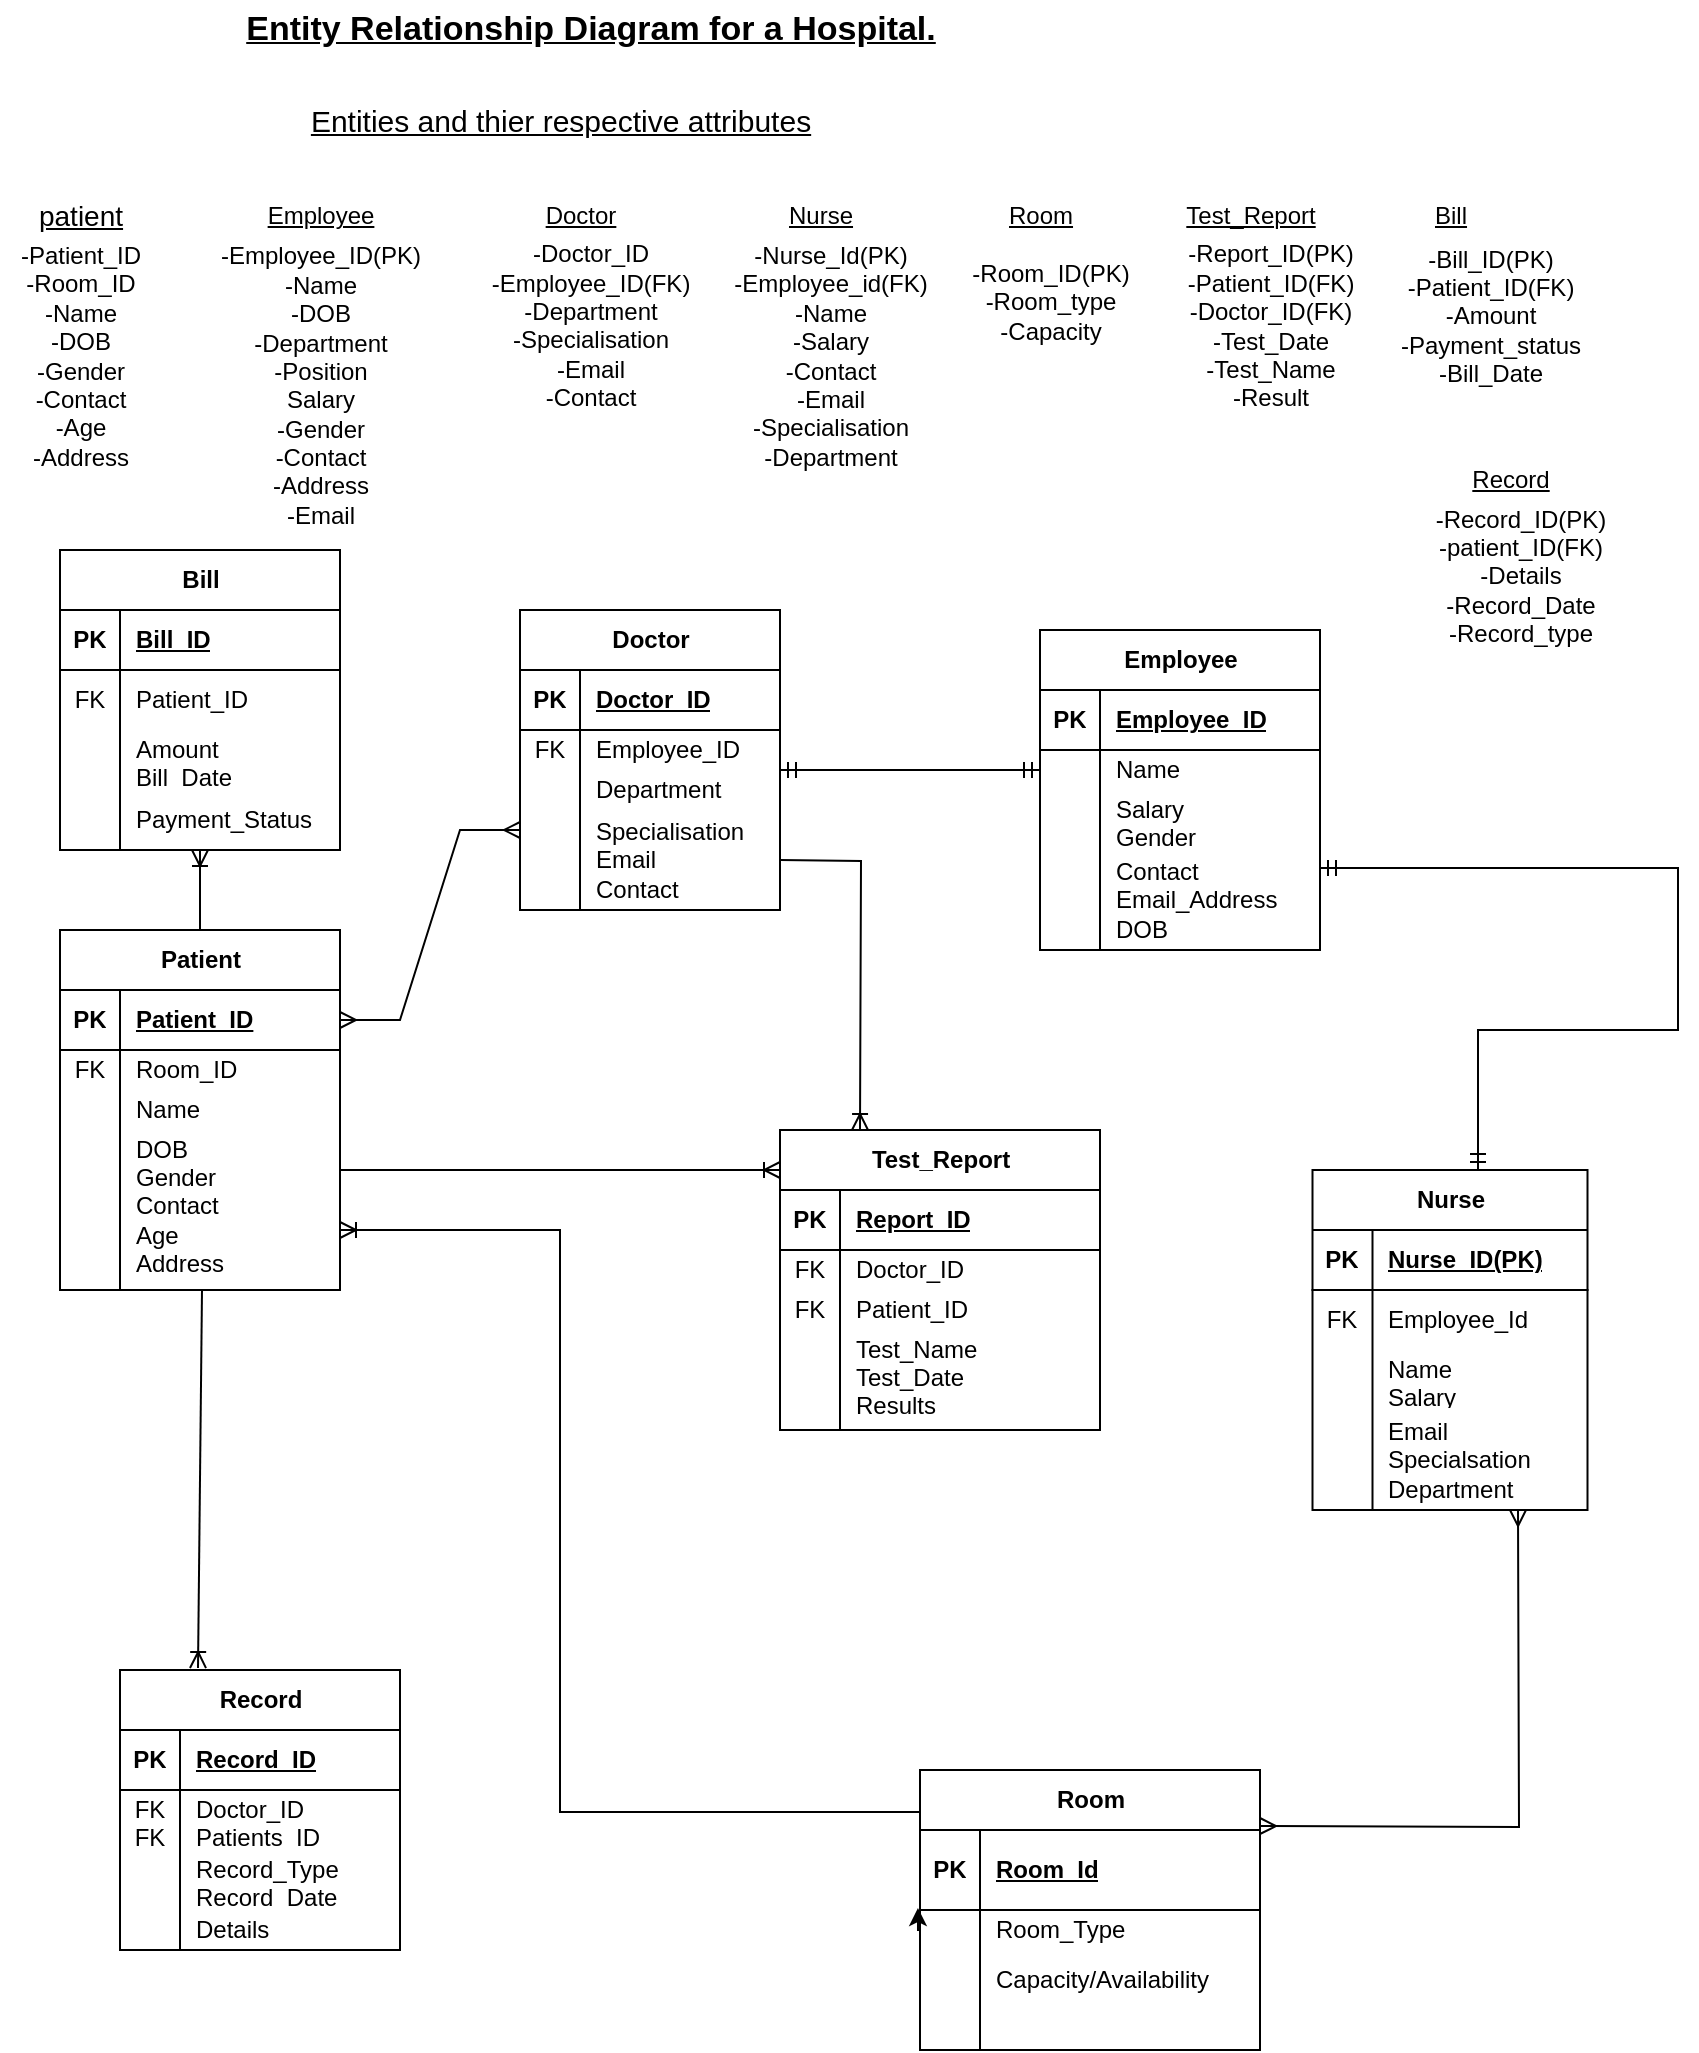 <mxfile version="26.0.16">
  <diagram id="R2lEEEUBdFMjLlhIrx00" name="Page-1">
    <mxGraphModel dx="864" dy="516" grid="1" gridSize="10" guides="1" tooltips="1" connect="1" arrows="1" fold="1" page="1" pageScale="1" pageWidth="850" pageHeight="1100" math="0" shadow="0" extFonts="Permanent Marker^https://fonts.googleapis.com/css?family=Permanent+Marker">
      <root>
        <mxCell id="0" />
        <mxCell id="1" parent="0" />
        <mxCell id="vwfZbitZAbtnw_MNLhGM-2" value="Entity Relationship Diagram for a Hospital.&lt;div&gt;&lt;br&gt;&lt;/div&gt;" style="text;html=1;align=center;verticalAlign=middle;resizable=0;points=[];autosize=1;strokeColor=none;fillColor=none;fontStyle=5;fontSize=17;" parent="1" vertex="1">
          <mxGeometry x="125" y="15" width="340" height="50" as="geometry" />
        </mxCell>
        <mxCell id="vwfZbitZAbtnw_MNLhGM-3" value="Entities and thier respective attributes" style="text;html=1;align=center;verticalAlign=middle;resizable=0;points=[];autosize=1;strokeColor=none;fillColor=none;fontSize=15;fontStyle=4" parent="1" vertex="1">
          <mxGeometry x="145" y="60" width="270" height="30" as="geometry" />
        </mxCell>
        <mxCell id="vwfZbitZAbtnw_MNLhGM-4" value="patient" style="text;html=1;align=center;verticalAlign=middle;resizable=0;points=[];autosize=1;strokeColor=none;fillColor=none;fontStyle=4;fontSize=14;" parent="1" vertex="1">
          <mxGeometry x="5" y="108" width="70" height="30" as="geometry" />
        </mxCell>
        <mxCell id="vwfZbitZAbtnw_MNLhGM-5" value="-Patient_ID&lt;div&gt;-Room_ID&lt;br&gt;&lt;div&gt;-Name&lt;/div&gt;&lt;div&gt;-DOB&lt;/div&gt;&lt;div&gt;-Gender&lt;/div&gt;&lt;div&gt;-Contact&lt;/div&gt;&lt;div&gt;-Age&lt;/div&gt;&lt;div&gt;-Address&lt;/div&gt;&lt;/div&gt;" style="text;html=1;align=center;verticalAlign=middle;resizable=0;points=[];autosize=1;strokeColor=none;fillColor=none;" parent="1" vertex="1">
          <mxGeometry y="128" width="80" height="130" as="geometry" />
        </mxCell>
        <mxCell id="vwfZbitZAbtnw_MNLhGM-6" value="Employee" style="text;html=1;align=center;verticalAlign=middle;resizable=0;points=[];autosize=1;strokeColor=none;fillColor=none;fontStyle=4" parent="1" vertex="1">
          <mxGeometry x="120" y="108" width="80" height="30" as="geometry" />
        </mxCell>
        <mxCell id="vwfZbitZAbtnw_MNLhGM-7" value="-Employee_ID(PK)&lt;div&gt;-Name&lt;/div&gt;&lt;div&gt;-DOB&lt;/div&gt;&lt;div&gt;-Department&lt;/div&gt;&lt;div&gt;-Position&lt;/div&gt;&lt;div&gt;Salary&lt;/div&gt;&lt;div&gt;-Gender&lt;/div&gt;&lt;div&gt;-Contact&lt;/div&gt;&lt;div&gt;-Address&lt;/div&gt;&lt;div&gt;-Email&lt;/div&gt;&lt;div&gt;&lt;br&gt;&lt;/div&gt;" style="text;html=1;align=center;verticalAlign=middle;resizable=0;points=[];autosize=1;strokeColor=none;fillColor=none;" parent="1" vertex="1">
          <mxGeometry x="100" y="130" width="120" height="170" as="geometry" />
        </mxCell>
        <mxCell id="vwfZbitZAbtnw_MNLhGM-8" value="Doctor" style="text;html=1;align=center;verticalAlign=middle;resizable=0;points=[];autosize=1;strokeColor=none;fillColor=none;fontStyle=4" parent="1" vertex="1">
          <mxGeometry x="260" y="108" width="60" height="30" as="geometry" />
        </mxCell>
        <mxCell id="vwfZbitZAbtnw_MNLhGM-9" value="&lt;div&gt;-Doctor_ID&lt;/div&gt;-Employee_ID(FK)&lt;div&gt;-Department&lt;/div&gt;&lt;div&gt;-Specialisation&lt;/div&gt;&lt;div&gt;-Email&lt;/div&gt;&lt;div&gt;-Contact&lt;/div&gt;&lt;div&gt;&lt;br&gt;&lt;/div&gt;" style="text;html=1;align=center;verticalAlign=middle;resizable=0;points=[];autosize=1;strokeColor=none;fillColor=none;" parent="1" vertex="1">
          <mxGeometry x="235" y="130" width="120" height="110" as="geometry" />
        </mxCell>
        <mxCell id="vwfZbitZAbtnw_MNLhGM-10" value="Nurse" style="text;html=1;align=center;verticalAlign=middle;resizable=0;points=[];autosize=1;strokeColor=none;fillColor=none;fontStyle=4" parent="1" vertex="1">
          <mxGeometry x="380" y="108" width="60" height="30" as="geometry" />
        </mxCell>
        <mxCell id="vwfZbitZAbtnw_MNLhGM-11" value="&lt;div&gt;-Nurse_Id(PK)&lt;/div&gt;-Employee_id(FK)&lt;div&gt;-Name&lt;/div&gt;&lt;div&gt;-Salary&lt;/div&gt;&lt;div&gt;-Contact&lt;/div&gt;&lt;div&gt;-Email&lt;/div&gt;&lt;div&gt;-Specialisation&lt;/div&gt;&lt;div&gt;-Department&lt;/div&gt;" style="text;html=1;align=center;verticalAlign=middle;resizable=0;points=[];autosize=1;strokeColor=none;fillColor=none;" parent="1" vertex="1">
          <mxGeometry x="355" y="128" width="120" height="130" as="geometry" />
        </mxCell>
        <mxCell id="vwfZbitZAbtnw_MNLhGM-12" value="Room" style="text;html=1;align=center;verticalAlign=middle;resizable=0;points=[];autosize=1;strokeColor=none;fillColor=none;fontStyle=4" parent="1" vertex="1">
          <mxGeometry x="490" y="108" width="60" height="30" as="geometry" />
        </mxCell>
        <mxCell id="vwfZbitZAbtnw_MNLhGM-13" value="-Room_ID(PK)&lt;div&gt;-Room_type&lt;/div&gt;&lt;div&gt;-Capacity&lt;/div&gt;&lt;div&gt;&lt;br&gt;&lt;/div&gt;" style="text;html=1;align=center;verticalAlign=middle;resizable=0;points=[];autosize=1;strokeColor=none;fillColor=none;" parent="1" vertex="1">
          <mxGeometry x="475" y="138" width="100" height="70" as="geometry" />
        </mxCell>
        <mxCell id="vwfZbitZAbtnw_MNLhGM-14" value="Test_Report" style="text;html=1;align=center;verticalAlign=middle;resizable=0;points=[];autosize=1;strokeColor=none;fillColor=none;fontStyle=4" parent="1" vertex="1">
          <mxGeometry x="580" y="108" width="90" height="30" as="geometry" />
        </mxCell>
        <mxCell id="vwfZbitZAbtnw_MNLhGM-15" value="-Report_ID(PK)&lt;div&gt;-Patient_ID(FK)&lt;/div&gt;&lt;div&gt;-Doctor_ID(FK)&lt;/div&gt;&lt;div&gt;-Test_Date&lt;/div&gt;&lt;div&gt;-Test_Name&lt;/div&gt;&lt;div&gt;-Result&lt;/div&gt;" style="text;html=1;align=center;verticalAlign=middle;resizable=0;points=[];autosize=1;strokeColor=none;fillColor=none;" parent="1" vertex="1">
          <mxGeometry x="580" y="128" width="110" height="100" as="geometry" />
        </mxCell>
        <mxCell id="vwfZbitZAbtnw_MNLhGM-18" value="Bill" style="text;html=1;align=center;verticalAlign=middle;resizable=0;points=[];autosize=1;strokeColor=none;fillColor=none;fontStyle=4" parent="1" vertex="1">
          <mxGeometry x="705" y="108" width="40" height="30" as="geometry" />
        </mxCell>
        <mxCell id="vwfZbitZAbtnw_MNLhGM-20" value="-Bill_ID(PK)&lt;div&gt;-Patient_ID(FK)&lt;/div&gt;&lt;div&gt;-Amount&lt;/div&gt;&lt;div&gt;-Payment_status&lt;/div&gt;&lt;div&gt;-Bill_Date&lt;/div&gt;" style="text;html=1;align=center;verticalAlign=middle;resizable=0;points=[];autosize=1;strokeColor=none;fillColor=none;" parent="1" vertex="1">
          <mxGeometry x="690" y="128" width="110" height="90" as="geometry" />
        </mxCell>
        <mxCell id="vwfZbitZAbtnw_MNLhGM-21" value="Record" style="text;html=1;align=center;verticalAlign=middle;resizable=0;points=[];autosize=1;strokeColor=none;fillColor=none;fontStyle=4" parent="1" vertex="1">
          <mxGeometry x="725" y="240" width="60" height="30" as="geometry" />
        </mxCell>
        <mxCell id="vwfZbitZAbtnw_MNLhGM-22" value="-Record_ID(PK)&lt;div&gt;-patient_ID(FK)&lt;/div&gt;&lt;div&gt;-Details&lt;/div&gt;&lt;div&gt;-Record_Date&lt;/div&gt;&lt;div&gt;-Record_type&lt;/div&gt;" style="text;html=1;align=center;verticalAlign=middle;resizable=0;points=[];autosize=1;strokeColor=none;fillColor=none;" parent="1" vertex="1">
          <mxGeometry x="705" y="258" width="110" height="90" as="geometry" />
        </mxCell>
        <mxCell id="vwfZbitZAbtnw_MNLhGM-23" value="Patient" style="shape=table;startSize=30;container=1;collapsible=1;childLayout=tableLayout;fixedRows=1;rowLines=0;fontStyle=1;align=center;resizeLast=1;html=1;" parent="1" vertex="1">
          <mxGeometry x="30" y="480" width="140" height="180" as="geometry" />
        </mxCell>
        <mxCell id="vwfZbitZAbtnw_MNLhGM-24" value="" style="shape=tableRow;horizontal=0;startSize=0;swimlaneHead=0;swimlaneBody=0;fillColor=none;collapsible=0;dropTarget=0;points=[[0,0.5],[1,0.5]];portConstraint=eastwest;top=0;left=0;right=0;bottom=1;" parent="vwfZbitZAbtnw_MNLhGM-23" vertex="1">
          <mxGeometry y="30" width="140" height="30" as="geometry" />
        </mxCell>
        <mxCell id="vwfZbitZAbtnw_MNLhGM-25" value="PK" style="shape=partialRectangle;connectable=0;fillColor=none;top=0;left=0;bottom=0;right=0;fontStyle=1;overflow=hidden;whiteSpace=wrap;html=1;" parent="vwfZbitZAbtnw_MNLhGM-24" vertex="1">
          <mxGeometry width="30" height="30" as="geometry">
            <mxRectangle width="30" height="30" as="alternateBounds" />
          </mxGeometry>
        </mxCell>
        <mxCell id="vwfZbitZAbtnw_MNLhGM-26" value="Patient_ID" style="shape=partialRectangle;connectable=0;fillColor=none;top=0;left=0;bottom=0;right=0;align=left;spacingLeft=6;fontStyle=5;overflow=hidden;whiteSpace=wrap;html=1;" parent="vwfZbitZAbtnw_MNLhGM-24" vertex="1">
          <mxGeometry x="30" width="110" height="30" as="geometry">
            <mxRectangle width="110" height="30" as="alternateBounds" />
          </mxGeometry>
        </mxCell>
        <mxCell id="vwfZbitZAbtnw_MNLhGM-27" value="" style="shape=tableRow;horizontal=0;startSize=0;swimlaneHead=0;swimlaneBody=0;fillColor=none;collapsible=0;dropTarget=0;points=[[0,0.5],[1,0.5]];portConstraint=eastwest;top=0;left=0;right=0;bottom=0;" parent="vwfZbitZAbtnw_MNLhGM-23" vertex="1">
          <mxGeometry y="60" width="140" height="20" as="geometry" />
        </mxCell>
        <mxCell id="vwfZbitZAbtnw_MNLhGM-28" value="FK" style="shape=partialRectangle;connectable=0;fillColor=none;top=0;left=0;bottom=0;right=0;editable=1;overflow=hidden;whiteSpace=wrap;html=1;" parent="vwfZbitZAbtnw_MNLhGM-27" vertex="1">
          <mxGeometry width="30" height="20" as="geometry">
            <mxRectangle width="30" height="20" as="alternateBounds" />
          </mxGeometry>
        </mxCell>
        <mxCell id="vwfZbitZAbtnw_MNLhGM-29" value="Room_ID" style="shape=partialRectangle;connectable=0;fillColor=none;top=0;left=0;bottom=0;right=0;align=left;spacingLeft=6;overflow=hidden;whiteSpace=wrap;html=1;" parent="vwfZbitZAbtnw_MNLhGM-27" vertex="1">
          <mxGeometry x="30" width="110" height="20" as="geometry">
            <mxRectangle width="110" height="20" as="alternateBounds" />
          </mxGeometry>
        </mxCell>
        <mxCell id="vwfZbitZAbtnw_MNLhGM-30" value="" style="shape=tableRow;horizontal=0;startSize=0;swimlaneHead=0;swimlaneBody=0;fillColor=none;collapsible=0;dropTarget=0;points=[[0,0.5],[1,0.5]];portConstraint=eastwest;top=0;left=0;right=0;bottom=0;" parent="vwfZbitZAbtnw_MNLhGM-23" vertex="1">
          <mxGeometry y="80" width="140" height="20" as="geometry" />
        </mxCell>
        <mxCell id="vwfZbitZAbtnw_MNLhGM-31" value="" style="shape=partialRectangle;connectable=0;fillColor=none;top=0;left=0;bottom=0;right=0;editable=1;overflow=hidden;whiteSpace=wrap;html=1;" parent="vwfZbitZAbtnw_MNLhGM-30" vertex="1">
          <mxGeometry width="30" height="20" as="geometry">
            <mxRectangle width="30" height="20" as="alternateBounds" />
          </mxGeometry>
        </mxCell>
        <mxCell id="vwfZbitZAbtnw_MNLhGM-32" value="Name" style="shape=partialRectangle;connectable=0;fillColor=none;top=0;left=0;bottom=0;right=0;align=left;spacingLeft=6;overflow=hidden;whiteSpace=wrap;html=1;" parent="vwfZbitZAbtnw_MNLhGM-30" vertex="1">
          <mxGeometry x="30" width="110" height="20" as="geometry">
            <mxRectangle width="110" height="20" as="alternateBounds" />
          </mxGeometry>
        </mxCell>
        <mxCell id="vwfZbitZAbtnw_MNLhGM-33" value="" style="shape=tableRow;horizontal=0;startSize=0;swimlaneHead=0;swimlaneBody=0;fillColor=none;collapsible=0;dropTarget=0;points=[[0,0.5],[1,0.5]];portConstraint=eastwest;top=0;left=0;right=0;bottom=0;" parent="vwfZbitZAbtnw_MNLhGM-23" vertex="1">
          <mxGeometry y="100" width="140" height="80" as="geometry" />
        </mxCell>
        <mxCell id="vwfZbitZAbtnw_MNLhGM-34" value="" style="shape=partialRectangle;connectable=0;fillColor=none;top=0;left=0;bottom=0;right=0;editable=1;overflow=hidden;whiteSpace=wrap;html=1;" parent="vwfZbitZAbtnw_MNLhGM-33" vertex="1">
          <mxGeometry width="30" height="80" as="geometry">
            <mxRectangle width="30" height="80" as="alternateBounds" />
          </mxGeometry>
        </mxCell>
        <mxCell id="vwfZbitZAbtnw_MNLhGM-35" value="DOB&lt;div&gt;Gender&lt;/div&gt;&lt;div&gt;Contact&lt;/div&gt;&lt;div&gt;Age&lt;/div&gt;&lt;div&gt;Address&lt;/div&gt;&lt;div&gt;&lt;br&gt;&lt;/div&gt;" style="shape=partialRectangle;connectable=0;fillColor=none;top=0;left=0;bottom=0;right=0;align=left;spacingLeft=6;overflow=hidden;whiteSpace=wrap;html=1;" parent="vwfZbitZAbtnw_MNLhGM-33" vertex="1">
          <mxGeometry x="30" width="110" height="80" as="geometry">
            <mxRectangle width="110" height="80" as="alternateBounds" />
          </mxGeometry>
        </mxCell>
        <mxCell id="vwfZbitZAbtnw_MNLhGM-36" value="Doctor" style="shape=table;startSize=30;container=1;collapsible=1;childLayout=tableLayout;fixedRows=1;rowLines=0;fontStyle=1;align=center;resizeLast=1;html=1;" parent="1" vertex="1">
          <mxGeometry x="260" y="320" width="130" height="150" as="geometry" />
        </mxCell>
        <mxCell id="vwfZbitZAbtnw_MNLhGM-37" value="" style="shape=tableRow;horizontal=0;startSize=0;swimlaneHead=0;swimlaneBody=0;fillColor=none;collapsible=0;dropTarget=0;points=[[0,0.5],[1,0.5]];portConstraint=eastwest;top=0;left=0;right=0;bottom=1;" parent="vwfZbitZAbtnw_MNLhGM-36" vertex="1">
          <mxGeometry y="30" width="130" height="30" as="geometry" />
        </mxCell>
        <mxCell id="vwfZbitZAbtnw_MNLhGM-38" value="PK" style="shape=partialRectangle;connectable=0;fillColor=none;top=0;left=0;bottom=0;right=0;fontStyle=1;overflow=hidden;whiteSpace=wrap;html=1;" parent="vwfZbitZAbtnw_MNLhGM-37" vertex="1">
          <mxGeometry width="30" height="30" as="geometry">
            <mxRectangle width="30" height="30" as="alternateBounds" />
          </mxGeometry>
        </mxCell>
        <mxCell id="vwfZbitZAbtnw_MNLhGM-39" value="Doctor_ID" style="shape=partialRectangle;connectable=0;fillColor=none;top=0;left=0;bottom=0;right=0;align=left;spacingLeft=6;fontStyle=5;overflow=hidden;whiteSpace=wrap;html=1;" parent="vwfZbitZAbtnw_MNLhGM-37" vertex="1">
          <mxGeometry x="30" width="100" height="30" as="geometry">
            <mxRectangle width="100" height="30" as="alternateBounds" />
          </mxGeometry>
        </mxCell>
        <mxCell id="vwfZbitZAbtnw_MNLhGM-40" value="" style="shape=tableRow;horizontal=0;startSize=0;swimlaneHead=0;swimlaneBody=0;fillColor=none;collapsible=0;dropTarget=0;points=[[0,0.5],[1,0.5]];portConstraint=eastwest;top=0;left=0;right=0;bottom=0;" parent="vwfZbitZAbtnw_MNLhGM-36" vertex="1">
          <mxGeometry y="60" width="130" height="20" as="geometry" />
        </mxCell>
        <mxCell id="vwfZbitZAbtnw_MNLhGM-41" value="FK" style="shape=partialRectangle;connectable=0;fillColor=none;top=0;left=0;bottom=0;right=0;editable=1;overflow=hidden;whiteSpace=wrap;html=1;" parent="vwfZbitZAbtnw_MNLhGM-40" vertex="1">
          <mxGeometry width="30" height="20" as="geometry">
            <mxRectangle width="30" height="20" as="alternateBounds" />
          </mxGeometry>
        </mxCell>
        <mxCell id="vwfZbitZAbtnw_MNLhGM-42" value="Employee_ID" style="shape=partialRectangle;connectable=0;fillColor=none;top=0;left=0;bottom=0;right=0;align=left;spacingLeft=6;overflow=hidden;whiteSpace=wrap;html=1;" parent="vwfZbitZAbtnw_MNLhGM-40" vertex="1">
          <mxGeometry x="30" width="100" height="20" as="geometry">
            <mxRectangle width="100" height="20" as="alternateBounds" />
          </mxGeometry>
        </mxCell>
        <mxCell id="vwfZbitZAbtnw_MNLhGM-43" value="" style="shape=tableRow;horizontal=0;startSize=0;swimlaneHead=0;swimlaneBody=0;fillColor=none;collapsible=0;dropTarget=0;points=[[0,0.5],[1,0.5]];portConstraint=eastwest;top=0;left=0;right=0;bottom=0;" parent="vwfZbitZAbtnw_MNLhGM-36" vertex="1">
          <mxGeometry y="80" width="130" height="20" as="geometry" />
        </mxCell>
        <mxCell id="vwfZbitZAbtnw_MNLhGM-44" value="" style="shape=partialRectangle;connectable=0;fillColor=none;top=0;left=0;bottom=0;right=0;editable=1;overflow=hidden;whiteSpace=wrap;html=1;" parent="vwfZbitZAbtnw_MNLhGM-43" vertex="1">
          <mxGeometry width="30" height="20" as="geometry">
            <mxRectangle width="30" height="20" as="alternateBounds" />
          </mxGeometry>
        </mxCell>
        <mxCell id="vwfZbitZAbtnw_MNLhGM-45" value="Department&lt;div&gt;Specialisation&lt;/div&gt;" style="shape=partialRectangle;connectable=0;fillColor=none;top=0;left=0;bottom=0;right=0;align=left;spacingLeft=6;overflow=hidden;whiteSpace=wrap;html=1;" parent="vwfZbitZAbtnw_MNLhGM-43" vertex="1">
          <mxGeometry x="30" width="100" height="20" as="geometry">
            <mxRectangle width="100" height="20" as="alternateBounds" />
          </mxGeometry>
        </mxCell>
        <mxCell id="vwfZbitZAbtnw_MNLhGM-46" value="" style="shape=tableRow;horizontal=0;startSize=0;swimlaneHead=0;swimlaneBody=0;fillColor=none;collapsible=0;dropTarget=0;points=[[0,0.5],[1,0.5]];portConstraint=eastwest;top=0;left=0;right=0;bottom=0;" parent="vwfZbitZAbtnw_MNLhGM-36" vertex="1">
          <mxGeometry y="100" width="130" height="50" as="geometry" />
        </mxCell>
        <mxCell id="vwfZbitZAbtnw_MNLhGM-47" value="" style="shape=partialRectangle;connectable=0;fillColor=none;top=0;left=0;bottom=0;right=0;editable=1;overflow=hidden;whiteSpace=wrap;html=1;" parent="vwfZbitZAbtnw_MNLhGM-46" vertex="1">
          <mxGeometry width="30" height="50" as="geometry">
            <mxRectangle width="30" height="50" as="alternateBounds" />
          </mxGeometry>
        </mxCell>
        <mxCell id="vwfZbitZAbtnw_MNLhGM-48" value="Specialisation&lt;div&gt;Email&lt;/div&gt;&lt;div&gt;Contact&lt;/div&gt;" style="shape=partialRectangle;connectable=0;fillColor=none;top=0;left=0;bottom=0;right=0;align=left;spacingLeft=6;overflow=hidden;whiteSpace=wrap;html=1;" parent="vwfZbitZAbtnw_MNLhGM-46" vertex="1">
          <mxGeometry x="30" width="100" height="50" as="geometry">
            <mxRectangle width="100" height="50" as="alternateBounds" />
          </mxGeometry>
        </mxCell>
        <mxCell id="vwfZbitZAbtnw_MNLhGM-49" value="Nurse" style="shape=table;startSize=30;container=1;collapsible=1;childLayout=tableLayout;fixedRows=1;rowLines=0;fontStyle=1;align=center;resizeLast=1;html=1;" parent="1" vertex="1">
          <mxGeometry x="656.25" y="600" width="137.5" height="170" as="geometry" />
        </mxCell>
        <mxCell id="vwfZbitZAbtnw_MNLhGM-50" value="" style="shape=tableRow;horizontal=0;startSize=0;swimlaneHead=0;swimlaneBody=0;fillColor=none;collapsible=0;dropTarget=0;points=[[0,0.5],[1,0.5]];portConstraint=eastwest;top=0;left=0;right=0;bottom=1;" parent="vwfZbitZAbtnw_MNLhGM-49" vertex="1">
          <mxGeometry y="30" width="137.5" height="30" as="geometry" />
        </mxCell>
        <mxCell id="vwfZbitZAbtnw_MNLhGM-51" value="PK" style="shape=partialRectangle;connectable=0;fillColor=none;top=0;left=0;bottom=0;right=0;fontStyle=1;overflow=hidden;whiteSpace=wrap;html=1;" parent="vwfZbitZAbtnw_MNLhGM-50" vertex="1">
          <mxGeometry width="30" height="30" as="geometry">
            <mxRectangle width="30" height="30" as="alternateBounds" />
          </mxGeometry>
        </mxCell>
        <mxCell id="vwfZbitZAbtnw_MNLhGM-52" value="Nurse_ID(PK)" style="shape=partialRectangle;connectable=0;fillColor=none;top=0;left=0;bottom=0;right=0;align=left;spacingLeft=6;fontStyle=5;overflow=hidden;whiteSpace=wrap;html=1;" parent="vwfZbitZAbtnw_MNLhGM-50" vertex="1">
          <mxGeometry x="30" width="107.5" height="30" as="geometry">
            <mxRectangle width="107.5" height="30" as="alternateBounds" />
          </mxGeometry>
        </mxCell>
        <mxCell id="vwfZbitZAbtnw_MNLhGM-53" value="" style="shape=tableRow;horizontal=0;startSize=0;swimlaneHead=0;swimlaneBody=0;fillColor=none;collapsible=0;dropTarget=0;points=[[0,0.5],[1,0.5]];portConstraint=eastwest;top=0;left=0;right=0;bottom=0;" parent="vwfZbitZAbtnw_MNLhGM-49" vertex="1">
          <mxGeometry y="60" width="137.5" height="30" as="geometry" />
        </mxCell>
        <mxCell id="vwfZbitZAbtnw_MNLhGM-54" value="FK" style="shape=partialRectangle;connectable=0;fillColor=none;top=0;left=0;bottom=0;right=0;editable=1;overflow=hidden;whiteSpace=wrap;html=1;" parent="vwfZbitZAbtnw_MNLhGM-53" vertex="1">
          <mxGeometry width="30" height="30" as="geometry">
            <mxRectangle width="30" height="30" as="alternateBounds" />
          </mxGeometry>
        </mxCell>
        <mxCell id="vwfZbitZAbtnw_MNLhGM-55" value="Employee_Id" style="shape=partialRectangle;connectable=0;fillColor=none;top=0;left=0;bottom=0;right=0;align=left;spacingLeft=6;overflow=hidden;whiteSpace=wrap;html=1;" parent="vwfZbitZAbtnw_MNLhGM-53" vertex="1">
          <mxGeometry x="30" width="107.5" height="30" as="geometry">
            <mxRectangle width="107.5" height="30" as="alternateBounds" />
          </mxGeometry>
        </mxCell>
        <mxCell id="vwfZbitZAbtnw_MNLhGM-56" value="" style="shape=tableRow;horizontal=0;startSize=0;swimlaneHead=0;swimlaneBody=0;fillColor=none;collapsible=0;dropTarget=0;points=[[0,0.5],[1,0.5]];portConstraint=eastwest;top=0;left=0;right=0;bottom=0;" parent="vwfZbitZAbtnw_MNLhGM-49" vertex="1">
          <mxGeometry y="90" width="137.5" height="30" as="geometry" />
        </mxCell>
        <mxCell id="vwfZbitZAbtnw_MNLhGM-57" value="" style="shape=partialRectangle;connectable=0;fillColor=none;top=0;left=0;bottom=0;right=0;editable=1;overflow=hidden;whiteSpace=wrap;html=1;" parent="vwfZbitZAbtnw_MNLhGM-56" vertex="1">
          <mxGeometry width="30" height="30" as="geometry">
            <mxRectangle width="30" height="30" as="alternateBounds" />
          </mxGeometry>
        </mxCell>
        <mxCell id="vwfZbitZAbtnw_MNLhGM-58" value="Name&lt;div&gt;Salary&lt;/div&gt;&lt;div&gt;Contact&lt;/div&gt;" style="shape=partialRectangle;connectable=0;fillColor=none;top=0;left=0;bottom=0;right=0;align=left;spacingLeft=6;overflow=hidden;whiteSpace=wrap;html=1;" parent="vwfZbitZAbtnw_MNLhGM-56" vertex="1">
          <mxGeometry x="30" width="107.5" height="30" as="geometry">
            <mxRectangle width="107.5" height="30" as="alternateBounds" />
          </mxGeometry>
        </mxCell>
        <mxCell id="vwfZbitZAbtnw_MNLhGM-59" value="" style="shape=tableRow;horizontal=0;startSize=0;swimlaneHead=0;swimlaneBody=0;fillColor=none;collapsible=0;dropTarget=0;points=[[0,0.5],[1,0.5]];portConstraint=eastwest;top=0;left=0;right=0;bottom=0;" parent="vwfZbitZAbtnw_MNLhGM-49" vertex="1">
          <mxGeometry y="120" width="137.5" height="50" as="geometry" />
        </mxCell>
        <mxCell id="vwfZbitZAbtnw_MNLhGM-60" value="" style="shape=partialRectangle;connectable=0;fillColor=none;top=0;left=0;bottom=0;right=0;editable=1;overflow=hidden;whiteSpace=wrap;html=1;" parent="vwfZbitZAbtnw_MNLhGM-59" vertex="1">
          <mxGeometry width="30" height="50" as="geometry">
            <mxRectangle width="30" height="50" as="alternateBounds" />
          </mxGeometry>
        </mxCell>
        <mxCell id="vwfZbitZAbtnw_MNLhGM-61" value="Email&lt;div&gt;Specialsation&lt;/div&gt;&lt;div&gt;Department&lt;/div&gt;" style="shape=partialRectangle;connectable=0;fillColor=none;top=0;left=0;bottom=0;right=0;align=left;spacingLeft=6;overflow=hidden;whiteSpace=wrap;html=1;" parent="vwfZbitZAbtnw_MNLhGM-59" vertex="1">
          <mxGeometry x="30" width="107.5" height="50" as="geometry">
            <mxRectangle width="107.5" height="50" as="alternateBounds" />
          </mxGeometry>
        </mxCell>
        <mxCell id="vwfZbitZAbtnw_MNLhGM-62" value="Bill" style="shape=table;startSize=30;container=1;collapsible=1;childLayout=tableLayout;fixedRows=1;rowLines=0;fontStyle=1;align=center;resizeLast=1;html=1;" parent="1" vertex="1">
          <mxGeometry x="30" y="290" width="140" height="150" as="geometry" />
        </mxCell>
        <mxCell id="vwfZbitZAbtnw_MNLhGM-63" value="" style="shape=tableRow;horizontal=0;startSize=0;swimlaneHead=0;swimlaneBody=0;fillColor=none;collapsible=0;dropTarget=0;points=[[0,0.5],[1,0.5]];portConstraint=eastwest;top=0;left=0;right=0;bottom=1;" parent="vwfZbitZAbtnw_MNLhGM-62" vertex="1">
          <mxGeometry y="30" width="140" height="30" as="geometry" />
        </mxCell>
        <mxCell id="vwfZbitZAbtnw_MNLhGM-64" value="PK" style="shape=partialRectangle;connectable=0;fillColor=none;top=0;left=0;bottom=0;right=0;fontStyle=1;overflow=hidden;whiteSpace=wrap;html=1;" parent="vwfZbitZAbtnw_MNLhGM-63" vertex="1">
          <mxGeometry width="30" height="30" as="geometry">
            <mxRectangle width="30" height="30" as="alternateBounds" />
          </mxGeometry>
        </mxCell>
        <mxCell id="vwfZbitZAbtnw_MNLhGM-65" value="Bill_ID" style="shape=partialRectangle;connectable=0;fillColor=none;top=0;left=0;bottom=0;right=0;align=left;spacingLeft=6;fontStyle=5;overflow=hidden;whiteSpace=wrap;html=1;" parent="vwfZbitZAbtnw_MNLhGM-63" vertex="1">
          <mxGeometry x="30" width="110" height="30" as="geometry">
            <mxRectangle width="110" height="30" as="alternateBounds" />
          </mxGeometry>
        </mxCell>
        <mxCell id="vwfZbitZAbtnw_MNLhGM-66" value="" style="shape=tableRow;horizontal=0;startSize=0;swimlaneHead=0;swimlaneBody=0;fillColor=none;collapsible=0;dropTarget=0;points=[[0,0.5],[1,0.5]];portConstraint=eastwest;top=0;left=0;right=0;bottom=0;" parent="vwfZbitZAbtnw_MNLhGM-62" vertex="1">
          <mxGeometry y="60" width="140" height="30" as="geometry" />
        </mxCell>
        <mxCell id="vwfZbitZAbtnw_MNLhGM-67" value="FK" style="shape=partialRectangle;connectable=0;fillColor=none;top=0;left=0;bottom=0;right=0;editable=1;overflow=hidden;whiteSpace=wrap;html=1;" parent="vwfZbitZAbtnw_MNLhGM-66" vertex="1">
          <mxGeometry width="30" height="30" as="geometry">
            <mxRectangle width="30" height="30" as="alternateBounds" />
          </mxGeometry>
        </mxCell>
        <mxCell id="vwfZbitZAbtnw_MNLhGM-68" value="Patient_ID" style="shape=partialRectangle;connectable=0;fillColor=none;top=0;left=0;bottom=0;right=0;align=left;spacingLeft=6;overflow=hidden;whiteSpace=wrap;html=1;" parent="vwfZbitZAbtnw_MNLhGM-66" vertex="1">
          <mxGeometry x="30" width="110" height="30" as="geometry">
            <mxRectangle width="110" height="30" as="alternateBounds" />
          </mxGeometry>
        </mxCell>
        <mxCell id="vwfZbitZAbtnw_MNLhGM-69" value="" style="shape=tableRow;horizontal=0;startSize=0;swimlaneHead=0;swimlaneBody=0;fillColor=none;collapsible=0;dropTarget=0;points=[[0,0.5],[1,0.5]];portConstraint=eastwest;top=0;left=0;right=0;bottom=0;" parent="vwfZbitZAbtnw_MNLhGM-62" vertex="1">
          <mxGeometry y="90" width="140" height="30" as="geometry" />
        </mxCell>
        <mxCell id="vwfZbitZAbtnw_MNLhGM-70" value="" style="shape=partialRectangle;connectable=0;fillColor=none;top=0;left=0;bottom=0;right=0;editable=1;overflow=hidden;whiteSpace=wrap;html=1;" parent="vwfZbitZAbtnw_MNLhGM-69" vertex="1">
          <mxGeometry width="30" height="30" as="geometry">
            <mxRectangle width="30" height="30" as="alternateBounds" />
          </mxGeometry>
        </mxCell>
        <mxCell id="vwfZbitZAbtnw_MNLhGM-71" value="Amount&lt;div&gt;Bill_Date&lt;/div&gt;" style="shape=partialRectangle;connectable=0;fillColor=none;top=0;left=0;bottom=0;right=0;align=left;spacingLeft=6;overflow=hidden;whiteSpace=wrap;html=1;" parent="vwfZbitZAbtnw_MNLhGM-69" vertex="1">
          <mxGeometry x="30" width="110" height="30" as="geometry">
            <mxRectangle width="110" height="30" as="alternateBounds" />
          </mxGeometry>
        </mxCell>
        <mxCell id="vwfZbitZAbtnw_MNLhGM-72" value="" style="shape=tableRow;horizontal=0;startSize=0;swimlaneHead=0;swimlaneBody=0;fillColor=none;collapsible=0;dropTarget=0;points=[[0,0.5],[1,0.5]];portConstraint=eastwest;top=0;left=0;right=0;bottom=0;" parent="vwfZbitZAbtnw_MNLhGM-62" vertex="1">
          <mxGeometry y="120" width="140" height="30" as="geometry" />
        </mxCell>
        <mxCell id="vwfZbitZAbtnw_MNLhGM-73" value="" style="shape=partialRectangle;connectable=0;fillColor=none;top=0;left=0;bottom=0;right=0;editable=1;overflow=hidden;whiteSpace=wrap;html=1;" parent="vwfZbitZAbtnw_MNLhGM-72" vertex="1">
          <mxGeometry width="30" height="30" as="geometry">
            <mxRectangle width="30" height="30" as="alternateBounds" />
          </mxGeometry>
        </mxCell>
        <mxCell id="vwfZbitZAbtnw_MNLhGM-74" value="Payment_Status" style="shape=partialRectangle;connectable=0;fillColor=none;top=0;left=0;bottom=0;right=0;align=left;spacingLeft=6;overflow=hidden;whiteSpace=wrap;html=1;" parent="vwfZbitZAbtnw_MNLhGM-72" vertex="1">
          <mxGeometry x="30" width="110" height="30" as="geometry">
            <mxRectangle width="110" height="30" as="alternateBounds" />
          </mxGeometry>
        </mxCell>
        <mxCell id="vwfZbitZAbtnw_MNLhGM-75" value="Test_Report" style="shape=table;startSize=30;container=1;collapsible=1;childLayout=tableLayout;fixedRows=1;rowLines=0;fontStyle=1;align=center;resizeLast=1;html=1;" parent="1" vertex="1">
          <mxGeometry x="390" y="580" width="160" height="150" as="geometry" />
        </mxCell>
        <mxCell id="vwfZbitZAbtnw_MNLhGM-76" value="" style="shape=tableRow;horizontal=0;startSize=0;swimlaneHead=0;swimlaneBody=0;fillColor=none;collapsible=0;dropTarget=0;points=[[0,0.5],[1,0.5]];portConstraint=eastwest;top=0;left=0;right=0;bottom=1;" parent="vwfZbitZAbtnw_MNLhGM-75" vertex="1">
          <mxGeometry y="30" width="160" height="30" as="geometry" />
        </mxCell>
        <mxCell id="vwfZbitZAbtnw_MNLhGM-77" value="PK" style="shape=partialRectangle;connectable=0;fillColor=none;top=0;left=0;bottom=0;right=0;fontStyle=1;overflow=hidden;whiteSpace=wrap;html=1;" parent="vwfZbitZAbtnw_MNLhGM-76" vertex="1">
          <mxGeometry width="30" height="30" as="geometry">
            <mxRectangle width="30" height="30" as="alternateBounds" />
          </mxGeometry>
        </mxCell>
        <mxCell id="vwfZbitZAbtnw_MNLhGM-78" value="Report_ID" style="shape=partialRectangle;connectable=0;fillColor=none;top=0;left=0;bottom=0;right=0;align=left;spacingLeft=6;fontStyle=5;overflow=hidden;whiteSpace=wrap;html=1;" parent="vwfZbitZAbtnw_MNLhGM-76" vertex="1">
          <mxGeometry x="30" width="130" height="30" as="geometry">
            <mxRectangle width="130" height="30" as="alternateBounds" />
          </mxGeometry>
        </mxCell>
        <mxCell id="vwfZbitZAbtnw_MNLhGM-79" value="" style="shape=tableRow;horizontal=0;startSize=0;swimlaneHead=0;swimlaneBody=0;fillColor=none;collapsible=0;dropTarget=0;points=[[0,0.5],[1,0.5]];portConstraint=eastwest;top=0;left=0;right=0;bottom=0;" parent="vwfZbitZAbtnw_MNLhGM-75" vertex="1">
          <mxGeometry y="60" width="160" height="20" as="geometry" />
        </mxCell>
        <mxCell id="vwfZbitZAbtnw_MNLhGM-80" value="FK" style="shape=partialRectangle;connectable=0;fillColor=none;top=0;left=0;bottom=0;right=0;editable=1;overflow=hidden;whiteSpace=wrap;html=1;" parent="vwfZbitZAbtnw_MNLhGM-79" vertex="1">
          <mxGeometry width="30" height="20" as="geometry">
            <mxRectangle width="30" height="20" as="alternateBounds" />
          </mxGeometry>
        </mxCell>
        <mxCell id="vwfZbitZAbtnw_MNLhGM-81" value="Doctor_ID" style="shape=partialRectangle;connectable=0;fillColor=none;top=0;left=0;bottom=0;right=0;align=left;spacingLeft=6;overflow=hidden;whiteSpace=wrap;html=1;" parent="vwfZbitZAbtnw_MNLhGM-79" vertex="1">
          <mxGeometry x="30" width="130" height="20" as="geometry">
            <mxRectangle width="130" height="20" as="alternateBounds" />
          </mxGeometry>
        </mxCell>
        <mxCell id="vwfZbitZAbtnw_MNLhGM-82" value="" style="shape=tableRow;horizontal=0;startSize=0;swimlaneHead=0;swimlaneBody=0;fillColor=none;collapsible=0;dropTarget=0;points=[[0,0.5],[1,0.5]];portConstraint=eastwest;top=0;left=0;right=0;bottom=0;" parent="vwfZbitZAbtnw_MNLhGM-75" vertex="1">
          <mxGeometry y="80" width="160" height="20" as="geometry" />
        </mxCell>
        <mxCell id="vwfZbitZAbtnw_MNLhGM-83" value="FK" style="shape=partialRectangle;connectable=0;fillColor=none;top=0;left=0;bottom=0;right=0;editable=1;overflow=hidden;whiteSpace=wrap;html=1;" parent="vwfZbitZAbtnw_MNLhGM-82" vertex="1">
          <mxGeometry width="30" height="20" as="geometry">
            <mxRectangle width="30" height="20" as="alternateBounds" />
          </mxGeometry>
        </mxCell>
        <mxCell id="vwfZbitZAbtnw_MNLhGM-84" value="Patient_ID" style="shape=partialRectangle;connectable=0;fillColor=none;top=0;left=0;bottom=0;right=0;align=left;spacingLeft=6;overflow=hidden;whiteSpace=wrap;html=1;" parent="vwfZbitZAbtnw_MNLhGM-82" vertex="1">
          <mxGeometry x="30" width="130" height="20" as="geometry">
            <mxRectangle width="130" height="20" as="alternateBounds" />
          </mxGeometry>
        </mxCell>
        <mxCell id="vwfZbitZAbtnw_MNLhGM-85" value="" style="shape=tableRow;horizontal=0;startSize=0;swimlaneHead=0;swimlaneBody=0;fillColor=none;collapsible=0;dropTarget=0;points=[[0,0.5],[1,0.5]];portConstraint=eastwest;top=0;left=0;right=0;bottom=0;" parent="vwfZbitZAbtnw_MNLhGM-75" vertex="1">
          <mxGeometry y="100" width="160" height="50" as="geometry" />
        </mxCell>
        <mxCell id="vwfZbitZAbtnw_MNLhGM-86" value="" style="shape=partialRectangle;connectable=0;fillColor=none;top=0;left=0;bottom=0;right=0;editable=1;overflow=hidden;whiteSpace=wrap;html=1;" parent="vwfZbitZAbtnw_MNLhGM-85" vertex="1">
          <mxGeometry width="30" height="50" as="geometry">
            <mxRectangle width="30" height="50" as="alternateBounds" />
          </mxGeometry>
        </mxCell>
        <mxCell id="vwfZbitZAbtnw_MNLhGM-87" value="Test_Name&lt;div&gt;Test_Date&lt;/div&gt;&lt;div&gt;Results&lt;/div&gt;&lt;div&gt;&lt;br&gt;&lt;/div&gt;" style="shape=partialRectangle;connectable=0;fillColor=none;top=0;left=0;bottom=0;right=0;align=left;spacingLeft=6;overflow=hidden;whiteSpace=wrap;html=1;" parent="vwfZbitZAbtnw_MNLhGM-85" vertex="1">
          <mxGeometry x="30" width="130" height="50" as="geometry">
            <mxRectangle width="130" height="50" as="alternateBounds" />
          </mxGeometry>
        </mxCell>
        <mxCell id="vwfZbitZAbtnw_MNLhGM-88" value="Room" style="shape=table;startSize=30;container=1;collapsible=1;childLayout=tableLayout;fixedRows=1;rowLines=0;fontStyle=1;align=center;resizeLast=1;html=1;" parent="1" vertex="1">
          <mxGeometry x="460" y="900" width="170" height="140" as="geometry" />
        </mxCell>
        <mxCell id="vwfZbitZAbtnw_MNLhGM-89" value="" style="shape=tableRow;horizontal=0;startSize=0;swimlaneHead=0;swimlaneBody=0;fillColor=none;collapsible=0;dropTarget=0;points=[[0,0.5],[1,0.5]];portConstraint=eastwest;top=0;left=0;right=0;bottom=1;" parent="vwfZbitZAbtnw_MNLhGM-88" vertex="1">
          <mxGeometry y="30" width="170" height="40" as="geometry" />
        </mxCell>
        <mxCell id="vwfZbitZAbtnw_MNLhGM-90" value="PK" style="shape=partialRectangle;connectable=0;fillColor=none;top=0;left=0;bottom=0;right=0;fontStyle=1;overflow=hidden;whiteSpace=wrap;html=1;" parent="vwfZbitZAbtnw_MNLhGM-89" vertex="1">
          <mxGeometry width="30" height="40" as="geometry">
            <mxRectangle width="30" height="40" as="alternateBounds" />
          </mxGeometry>
        </mxCell>
        <mxCell id="vwfZbitZAbtnw_MNLhGM-91" value="Room_Id" style="shape=partialRectangle;connectable=0;fillColor=none;top=0;left=0;bottom=0;right=0;align=left;spacingLeft=6;fontStyle=5;overflow=hidden;whiteSpace=wrap;html=1;" parent="vwfZbitZAbtnw_MNLhGM-89" vertex="1">
          <mxGeometry x="30" width="140" height="40" as="geometry">
            <mxRectangle width="140" height="40" as="alternateBounds" />
          </mxGeometry>
        </mxCell>
        <mxCell id="vwfZbitZAbtnw_MNLhGM-92" value="" style="shape=tableRow;horizontal=0;startSize=0;swimlaneHead=0;swimlaneBody=0;fillColor=none;collapsible=0;dropTarget=0;points=[[0,0.5],[1,0.5]];portConstraint=eastwest;top=0;left=0;right=0;bottom=0;" parent="vwfZbitZAbtnw_MNLhGM-88" vertex="1">
          <mxGeometry y="70" width="170" height="20" as="geometry" />
        </mxCell>
        <mxCell id="vwfZbitZAbtnw_MNLhGM-93" value="" style="shape=partialRectangle;connectable=0;fillColor=none;top=0;left=0;bottom=0;right=0;editable=1;overflow=hidden;whiteSpace=wrap;html=1;" parent="vwfZbitZAbtnw_MNLhGM-92" vertex="1">
          <mxGeometry width="30" height="20" as="geometry">
            <mxRectangle width="30" height="20" as="alternateBounds" />
          </mxGeometry>
        </mxCell>
        <mxCell id="vwfZbitZAbtnw_MNLhGM-94" value="Room_Type" style="shape=partialRectangle;connectable=0;fillColor=none;top=0;left=0;bottom=0;right=0;align=left;spacingLeft=6;overflow=hidden;whiteSpace=wrap;html=1;" parent="vwfZbitZAbtnw_MNLhGM-92" vertex="1">
          <mxGeometry x="30" width="140" height="20" as="geometry">
            <mxRectangle width="140" height="20" as="alternateBounds" />
          </mxGeometry>
        </mxCell>
        <mxCell id="vwfZbitZAbtnw_MNLhGM-95" value="" style="shape=tableRow;horizontal=0;startSize=0;swimlaneHead=0;swimlaneBody=0;fillColor=none;collapsible=0;dropTarget=0;points=[[0,0.5],[1,0.5]];portConstraint=eastwest;top=0;left=0;right=0;bottom=0;" parent="vwfZbitZAbtnw_MNLhGM-88" vertex="1">
          <mxGeometry y="90" width="170" height="30" as="geometry" />
        </mxCell>
        <mxCell id="vwfZbitZAbtnw_MNLhGM-96" value="" style="shape=partialRectangle;connectable=0;fillColor=none;top=0;left=0;bottom=0;right=0;editable=1;overflow=hidden;whiteSpace=wrap;html=1;" parent="vwfZbitZAbtnw_MNLhGM-95" vertex="1">
          <mxGeometry width="30" height="30" as="geometry">
            <mxRectangle width="30" height="30" as="alternateBounds" />
          </mxGeometry>
        </mxCell>
        <mxCell id="vwfZbitZAbtnw_MNLhGM-97" value="Capacity/Availability" style="shape=partialRectangle;connectable=0;fillColor=none;top=0;left=0;bottom=0;right=0;align=left;spacingLeft=6;overflow=hidden;whiteSpace=wrap;html=1;" parent="vwfZbitZAbtnw_MNLhGM-95" vertex="1">
          <mxGeometry x="30" width="140" height="30" as="geometry">
            <mxRectangle width="140" height="30" as="alternateBounds" />
          </mxGeometry>
        </mxCell>
        <mxCell id="vwfZbitZAbtnw_MNLhGM-98" value="" style="shape=tableRow;horizontal=0;startSize=0;swimlaneHead=0;swimlaneBody=0;fillColor=none;collapsible=0;dropTarget=0;points=[[0,0.5],[1,0.5]];portConstraint=eastwest;top=0;left=0;right=0;bottom=0;" parent="vwfZbitZAbtnw_MNLhGM-88" vertex="1">
          <mxGeometry y="120" width="170" height="20" as="geometry" />
        </mxCell>
        <mxCell id="vwfZbitZAbtnw_MNLhGM-99" value="" style="shape=partialRectangle;connectable=0;fillColor=none;top=0;left=0;bottom=0;right=0;editable=1;overflow=hidden;whiteSpace=wrap;html=1;" parent="vwfZbitZAbtnw_MNLhGM-98" vertex="1">
          <mxGeometry width="30" height="20" as="geometry">
            <mxRectangle width="30" height="20" as="alternateBounds" />
          </mxGeometry>
        </mxCell>
        <mxCell id="vwfZbitZAbtnw_MNLhGM-100" value="" style="shape=partialRectangle;connectable=0;fillColor=none;top=0;left=0;bottom=0;right=0;align=left;spacingLeft=6;overflow=hidden;whiteSpace=wrap;html=1;" parent="vwfZbitZAbtnw_MNLhGM-98" vertex="1">
          <mxGeometry x="30" width="140" height="20" as="geometry">
            <mxRectangle width="140" height="20" as="alternateBounds" />
          </mxGeometry>
        </mxCell>
        <mxCell id="JDus6cufiJLzsgvqOJMO-2" style="edgeStyle=orthogonalEdgeStyle;rounded=0;orthogonalLoop=1;jettySize=auto;html=1;exitX=0;exitY=0.5;exitDx=0;exitDy=0;entryX=-0.006;entryY=-0.05;entryDx=0;entryDy=0;entryPerimeter=0;" edge="1" parent="vwfZbitZAbtnw_MNLhGM-88" source="vwfZbitZAbtnw_MNLhGM-92" target="vwfZbitZAbtnw_MNLhGM-92">
          <mxGeometry relative="1" as="geometry" />
        </mxCell>
        <mxCell id="vwfZbitZAbtnw_MNLhGM-114" value="Employee" style="shape=table;startSize=30;container=1;collapsible=1;childLayout=tableLayout;fixedRows=1;rowLines=0;fontStyle=1;align=center;resizeLast=1;html=1;" parent="1" vertex="1">
          <mxGeometry x="520" y="330" width="140" height="160" as="geometry" />
        </mxCell>
        <mxCell id="vwfZbitZAbtnw_MNLhGM-115" value="" style="shape=tableRow;horizontal=0;startSize=0;swimlaneHead=0;swimlaneBody=0;fillColor=none;collapsible=0;dropTarget=0;points=[[0,0.5],[1,0.5]];portConstraint=eastwest;top=0;left=0;right=0;bottom=1;" parent="vwfZbitZAbtnw_MNLhGM-114" vertex="1">
          <mxGeometry y="30" width="140" height="30" as="geometry" />
        </mxCell>
        <mxCell id="vwfZbitZAbtnw_MNLhGM-116" value="PK" style="shape=partialRectangle;connectable=0;fillColor=none;top=0;left=0;bottom=0;right=0;fontStyle=1;overflow=hidden;whiteSpace=wrap;html=1;" parent="vwfZbitZAbtnw_MNLhGM-115" vertex="1">
          <mxGeometry width="30" height="30" as="geometry">
            <mxRectangle width="30" height="30" as="alternateBounds" />
          </mxGeometry>
        </mxCell>
        <mxCell id="vwfZbitZAbtnw_MNLhGM-117" value="Employee_ID" style="shape=partialRectangle;connectable=0;fillColor=none;top=0;left=0;bottom=0;right=0;align=left;spacingLeft=6;fontStyle=5;overflow=hidden;whiteSpace=wrap;html=1;" parent="vwfZbitZAbtnw_MNLhGM-115" vertex="1">
          <mxGeometry x="30" width="110" height="30" as="geometry">
            <mxRectangle width="110" height="30" as="alternateBounds" />
          </mxGeometry>
        </mxCell>
        <mxCell id="vwfZbitZAbtnw_MNLhGM-118" value="" style="shape=tableRow;horizontal=0;startSize=0;swimlaneHead=0;swimlaneBody=0;fillColor=none;collapsible=0;dropTarget=0;points=[[0,0.5],[1,0.5]];portConstraint=eastwest;top=0;left=0;right=0;bottom=0;" parent="vwfZbitZAbtnw_MNLhGM-114" vertex="1">
          <mxGeometry y="60" width="140" height="20" as="geometry" />
        </mxCell>
        <mxCell id="vwfZbitZAbtnw_MNLhGM-119" value="" style="shape=partialRectangle;connectable=0;fillColor=none;top=0;left=0;bottom=0;right=0;editable=1;overflow=hidden;whiteSpace=wrap;html=1;" parent="vwfZbitZAbtnw_MNLhGM-118" vertex="1">
          <mxGeometry width="30" height="20" as="geometry">
            <mxRectangle width="30" height="20" as="alternateBounds" />
          </mxGeometry>
        </mxCell>
        <mxCell id="vwfZbitZAbtnw_MNLhGM-120" value="Name" style="shape=partialRectangle;connectable=0;fillColor=none;top=0;left=0;bottom=0;right=0;align=left;spacingLeft=6;overflow=hidden;whiteSpace=wrap;html=1;" parent="vwfZbitZAbtnw_MNLhGM-118" vertex="1">
          <mxGeometry x="30" width="110" height="20" as="geometry">
            <mxRectangle width="110" height="20" as="alternateBounds" />
          </mxGeometry>
        </mxCell>
        <mxCell id="vwfZbitZAbtnw_MNLhGM-121" value="" style="shape=tableRow;horizontal=0;startSize=0;swimlaneHead=0;swimlaneBody=0;fillColor=none;collapsible=0;dropTarget=0;points=[[0,0.5],[1,0.5]];portConstraint=eastwest;top=0;left=0;right=0;bottom=0;" parent="vwfZbitZAbtnw_MNLhGM-114" vertex="1">
          <mxGeometry y="80" width="140" height="30" as="geometry" />
        </mxCell>
        <mxCell id="vwfZbitZAbtnw_MNLhGM-122" value="" style="shape=partialRectangle;connectable=0;fillColor=none;top=0;left=0;bottom=0;right=0;editable=1;overflow=hidden;whiteSpace=wrap;html=1;" parent="vwfZbitZAbtnw_MNLhGM-121" vertex="1">
          <mxGeometry width="30" height="30" as="geometry">
            <mxRectangle width="30" height="30" as="alternateBounds" />
          </mxGeometry>
        </mxCell>
        <mxCell id="vwfZbitZAbtnw_MNLhGM-123" value="Salary&lt;div&gt;Gender&lt;/div&gt;&lt;div&gt;Department&lt;/div&gt;" style="shape=partialRectangle;connectable=0;fillColor=none;top=0;left=0;bottom=0;right=0;align=left;spacingLeft=6;overflow=hidden;whiteSpace=wrap;html=1;" parent="vwfZbitZAbtnw_MNLhGM-121" vertex="1">
          <mxGeometry x="30" width="110" height="30" as="geometry">
            <mxRectangle width="110" height="30" as="alternateBounds" />
          </mxGeometry>
        </mxCell>
        <mxCell id="vwfZbitZAbtnw_MNLhGM-124" value="" style="shape=tableRow;horizontal=0;startSize=0;swimlaneHead=0;swimlaneBody=0;fillColor=none;collapsible=0;dropTarget=0;points=[[0,0.5],[1,0.5]];portConstraint=eastwest;top=0;left=0;right=0;bottom=0;" parent="vwfZbitZAbtnw_MNLhGM-114" vertex="1">
          <mxGeometry y="110" width="140" height="50" as="geometry" />
        </mxCell>
        <mxCell id="vwfZbitZAbtnw_MNLhGM-125" value="" style="shape=partialRectangle;connectable=0;fillColor=none;top=0;left=0;bottom=0;right=0;editable=1;overflow=hidden;whiteSpace=wrap;html=1;" parent="vwfZbitZAbtnw_MNLhGM-124" vertex="1">
          <mxGeometry width="30" height="50" as="geometry">
            <mxRectangle width="30" height="50" as="alternateBounds" />
          </mxGeometry>
        </mxCell>
        <mxCell id="vwfZbitZAbtnw_MNLhGM-126" value="Contact&lt;div&gt;Email_Address&lt;/div&gt;&lt;div&gt;DOB&lt;/div&gt;" style="shape=partialRectangle;connectable=0;fillColor=none;top=0;left=0;bottom=0;right=0;align=left;spacingLeft=6;overflow=hidden;whiteSpace=wrap;html=1;" parent="vwfZbitZAbtnw_MNLhGM-124" vertex="1">
          <mxGeometry x="30" width="110" height="50" as="geometry">
            <mxRectangle width="110" height="50" as="alternateBounds" />
          </mxGeometry>
        </mxCell>
        <mxCell id="vwfZbitZAbtnw_MNLhGM-159" value="" style="edgeStyle=entityRelationEdgeStyle;fontSize=12;html=1;endArrow=ERmany;startArrow=ERmany;rounded=0;" parent="1" edge="1">
          <mxGeometry width="100" height="100" relative="1" as="geometry">
            <mxPoint x="170" y="525" as="sourcePoint" />
            <mxPoint x="260" y="430" as="targetPoint" />
            <Array as="points">
              <mxPoint x="300" y="530" />
              <mxPoint x="290" y="550" />
              <mxPoint x="210" y="470" />
              <mxPoint x="220" y="490" />
              <mxPoint x="230" y="490" />
              <mxPoint x="250" y="490" />
              <mxPoint x="210" y="490" />
            </Array>
          </mxGeometry>
        </mxCell>
        <mxCell id="vwfZbitZAbtnw_MNLhGM-162" value="" style="fontSize=12;html=1;endArrow=ERoneToMany;rounded=0;" parent="1" edge="1">
          <mxGeometry width="100" height="100" relative="1" as="geometry">
            <mxPoint x="100" y="480" as="sourcePoint" />
            <mxPoint x="100" y="440" as="targetPoint" />
            <Array as="points" />
          </mxGeometry>
        </mxCell>
        <mxCell id="vwfZbitZAbtnw_MNLhGM-164" value="" style="edgeStyle=orthogonalEdgeStyle;fontSize=12;html=1;endArrow=ERmany;startArrow=ERmany;rounded=0;" parent="1" edge="1">
          <mxGeometry width="100" height="100" relative="1" as="geometry">
            <mxPoint x="630" y="928" as="sourcePoint" />
            <mxPoint x="759" y="770" as="targetPoint" />
          </mxGeometry>
        </mxCell>
        <mxCell id="vwfZbitZAbtnw_MNLhGM-166" value="" style="fontSize=12;html=1;endArrow=ERoneToMany;rounded=0;elbow=vertical;" parent="1" edge="1">
          <mxGeometry width="100" height="100" relative="1" as="geometry">
            <mxPoint x="101" y="660" as="sourcePoint" />
            <mxPoint x="99" y="849" as="targetPoint" />
          </mxGeometry>
        </mxCell>
        <mxCell id="vwfZbitZAbtnw_MNLhGM-167" value="" style="edgeStyle=entityRelationEdgeStyle;fontSize=12;html=1;endArrow=ERmandOne;startArrow=ERmandOne;rounded=0;" parent="1" edge="1">
          <mxGeometry width="100" height="100" relative="1" as="geometry">
            <mxPoint x="390" y="400" as="sourcePoint" />
            <mxPoint x="520" y="400" as="targetPoint" />
            <Array as="points">
              <mxPoint x="450" y="410" />
              <mxPoint x="440" y="420" />
            </Array>
          </mxGeometry>
        </mxCell>
        <mxCell id="vwfZbitZAbtnw_MNLhGM-101" value="Record" style="shape=table;startSize=30;container=1;collapsible=1;childLayout=tableLayout;fixedRows=1;rowLines=0;fontStyle=1;align=center;resizeLast=1;html=1;" parent="1" vertex="1">
          <mxGeometry x="60" y="850" width="140" height="140" as="geometry" />
        </mxCell>
        <mxCell id="vwfZbitZAbtnw_MNLhGM-102" value="" style="shape=tableRow;horizontal=0;startSize=0;swimlaneHead=0;swimlaneBody=0;fillColor=none;collapsible=0;dropTarget=0;points=[[0,0.5],[1,0.5]];portConstraint=eastwest;top=0;left=0;right=0;bottom=1;" parent="vwfZbitZAbtnw_MNLhGM-101" vertex="1">
          <mxGeometry y="30" width="140" height="30" as="geometry" />
        </mxCell>
        <mxCell id="vwfZbitZAbtnw_MNLhGM-103" value="PK" style="shape=partialRectangle;connectable=0;fillColor=none;top=0;left=0;bottom=0;right=0;fontStyle=1;overflow=hidden;whiteSpace=wrap;html=1;" parent="vwfZbitZAbtnw_MNLhGM-102" vertex="1">
          <mxGeometry width="30" height="30" as="geometry">
            <mxRectangle width="30" height="30" as="alternateBounds" />
          </mxGeometry>
        </mxCell>
        <mxCell id="vwfZbitZAbtnw_MNLhGM-104" value="Record_ID" style="shape=partialRectangle;connectable=0;fillColor=none;top=0;left=0;bottom=0;right=0;align=left;spacingLeft=6;fontStyle=5;overflow=hidden;whiteSpace=wrap;html=1;" parent="vwfZbitZAbtnw_MNLhGM-102" vertex="1">
          <mxGeometry x="30" width="110" height="30" as="geometry">
            <mxRectangle width="110" height="30" as="alternateBounds" />
          </mxGeometry>
        </mxCell>
        <mxCell id="vwfZbitZAbtnw_MNLhGM-105" value="" style="shape=tableRow;horizontal=0;startSize=0;swimlaneHead=0;swimlaneBody=0;fillColor=none;collapsible=0;dropTarget=0;points=[[0,0.5],[1,0.5]];portConstraint=eastwest;top=0;left=0;right=0;bottom=0;" parent="vwfZbitZAbtnw_MNLhGM-101" vertex="1">
          <mxGeometry y="60" width="140" height="30" as="geometry" />
        </mxCell>
        <mxCell id="vwfZbitZAbtnw_MNLhGM-106" value="FK&lt;br&gt;FK" style="shape=partialRectangle;connectable=0;fillColor=none;top=0;left=0;bottom=0;right=0;editable=1;overflow=hidden;whiteSpace=wrap;html=1;" parent="vwfZbitZAbtnw_MNLhGM-105" vertex="1">
          <mxGeometry width="30" height="30" as="geometry">
            <mxRectangle width="30" height="30" as="alternateBounds" />
          </mxGeometry>
        </mxCell>
        <mxCell id="vwfZbitZAbtnw_MNLhGM-107" value="Doctor_ID&lt;div&gt;Patients_ID&lt;/div&gt;" style="shape=partialRectangle;connectable=0;fillColor=none;top=0;left=0;bottom=0;right=0;align=left;spacingLeft=6;overflow=hidden;whiteSpace=wrap;html=1;" parent="vwfZbitZAbtnw_MNLhGM-105" vertex="1">
          <mxGeometry x="30" width="110" height="30" as="geometry">
            <mxRectangle width="110" height="30" as="alternateBounds" />
          </mxGeometry>
        </mxCell>
        <mxCell id="vwfZbitZAbtnw_MNLhGM-108" value="" style="shape=tableRow;horizontal=0;startSize=0;swimlaneHead=0;swimlaneBody=0;fillColor=none;collapsible=0;dropTarget=0;points=[[0,0.5],[1,0.5]];portConstraint=eastwest;top=0;left=0;right=0;bottom=0;" parent="vwfZbitZAbtnw_MNLhGM-101" vertex="1">
          <mxGeometry y="90" width="140" height="30" as="geometry" />
        </mxCell>
        <mxCell id="vwfZbitZAbtnw_MNLhGM-109" value="" style="shape=partialRectangle;connectable=0;fillColor=none;top=0;left=0;bottom=0;right=0;editable=1;overflow=hidden;whiteSpace=wrap;html=1;" parent="vwfZbitZAbtnw_MNLhGM-108" vertex="1">
          <mxGeometry width="30" height="30" as="geometry">
            <mxRectangle width="30" height="30" as="alternateBounds" />
          </mxGeometry>
        </mxCell>
        <mxCell id="vwfZbitZAbtnw_MNLhGM-110" value="Record_Type&lt;div&gt;Record_Date&lt;/div&gt;" style="shape=partialRectangle;connectable=0;fillColor=none;top=0;left=0;bottom=0;right=0;align=left;spacingLeft=6;overflow=hidden;whiteSpace=wrap;html=1;" parent="vwfZbitZAbtnw_MNLhGM-108" vertex="1">
          <mxGeometry x="30" width="110" height="30" as="geometry">
            <mxRectangle width="110" height="30" as="alternateBounds" />
          </mxGeometry>
        </mxCell>
        <mxCell id="vwfZbitZAbtnw_MNLhGM-111" value="" style="shape=tableRow;horizontal=0;startSize=0;swimlaneHead=0;swimlaneBody=0;fillColor=none;collapsible=0;dropTarget=0;points=[[0,0.5],[1,0.5]];portConstraint=eastwest;top=0;left=0;right=0;bottom=0;" parent="vwfZbitZAbtnw_MNLhGM-101" vertex="1">
          <mxGeometry y="120" width="140" height="20" as="geometry" />
        </mxCell>
        <mxCell id="vwfZbitZAbtnw_MNLhGM-112" value="" style="shape=partialRectangle;connectable=0;fillColor=none;top=0;left=0;bottom=0;right=0;editable=1;overflow=hidden;whiteSpace=wrap;html=1;" parent="vwfZbitZAbtnw_MNLhGM-111" vertex="1">
          <mxGeometry width="30" height="20" as="geometry">
            <mxRectangle width="30" height="20" as="alternateBounds" />
          </mxGeometry>
        </mxCell>
        <mxCell id="vwfZbitZAbtnw_MNLhGM-113" value="Details" style="shape=partialRectangle;connectable=0;fillColor=none;top=0;left=0;bottom=0;right=0;align=left;spacingLeft=6;overflow=hidden;whiteSpace=wrap;html=1;" parent="vwfZbitZAbtnw_MNLhGM-111" vertex="1">
          <mxGeometry x="30" width="110" height="20" as="geometry">
            <mxRectangle width="110" height="20" as="alternateBounds" />
          </mxGeometry>
        </mxCell>
        <mxCell id="vwfZbitZAbtnw_MNLhGM-170" value="" style="edgeStyle=entityRelationEdgeStyle;fontSize=12;html=1;endArrow=ERoneToMany;rounded=0;" parent="1" edge="1">
          <mxGeometry width="100" height="100" relative="1" as="geometry">
            <mxPoint x="170" y="600" as="sourcePoint" />
            <mxPoint x="390" y="600" as="targetPoint" />
            <Array as="points">
              <mxPoint x="170" y="600" />
            </Array>
          </mxGeometry>
        </mxCell>
        <mxCell id="vwfZbitZAbtnw_MNLhGM-171" value="" style="edgeStyle=orthogonalEdgeStyle;fontSize=12;html=1;endArrow=ERoneToMany;rounded=0;" parent="1" edge="1">
          <mxGeometry width="100" height="100" relative="1" as="geometry">
            <mxPoint x="390" y="445" as="sourcePoint" />
            <mxPoint x="430" y="580" as="targetPoint" />
          </mxGeometry>
        </mxCell>
        <mxCell id="vwfZbitZAbtnw_MNLhGM-172" value="" style="fontSize=12;html=1;endArrow=ERoneToMany;rounded=0;elbow=vertical;edgeStyle=orthogonalEdgeStyle;entryX=1;entryY=0.75;entryDx=0;entryDy=0;entryPerimeter=0;" parent="1" edge="1">
          <mxGeometry width="100" height="100" relative="1" as="geometry">
            <mxPoint x="460" y="920" as="sourcePoint" />
            <mxPoint x="170" y="630" as="targetPoint" />
            <Array as="points">
              <mxPoint x="460" y="921" />
              <mxPoint x="280" y="921" />
              <mxPoint x="280" y="630" />
            </Array>
          </mxGeometry>
        </mxCell>
        <mxCell id="d2NBptlFf4rpUstgoMq6-1" value="" style="fontSize=12;html=1;endArrow=ERmandOne;startArrow=ERmandOne;rounded=0;edgeStyle=orthogonalEdgeStyle;" parent="1" edge="1">
          <mxGeometry width="100" height="100" relative="1" as="geometry">
            <mxPoint x="739" y="600" as="sourcePoint" />
            <mxPoint x="660" y="449" as="targetPoint" />
            <Array as="points">
              <mxPoint x="739" y="530" />
              <mxPoint x="839" y="530" />
              <mxPoint x="839" y="449" />
            </Array>
          </mxGeometry>
        </mxCell>
      </root>
    </mxGraphModel>
  </diagram>
</mxfile>
